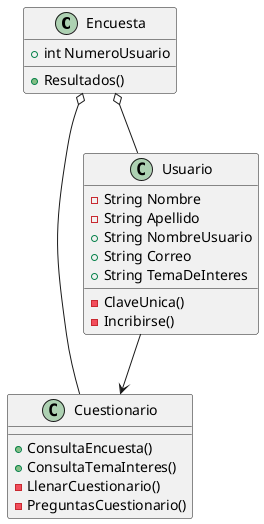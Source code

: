 @startuml 
class Encuesta
Encuesta : +int NumeroUsuario
Encuesta : +Resultados()
class Cuestionario{
    +ConsultaEncuesta()
    +ConsultaTemaInteres()
    -LlenarCuestionario()
    -PreguntasCuestionario()
}
class Usuario{
    -String Nombre
    -String Apellido
    +String NombreUsuario
    +String Correo 
    +String TemaDeInteres
    -ClaveUnica()
    -Incribirse()
}

Encuesta o-- Usuario
Encuesta o-- Cuestionario
Usuario --> Cuestionario
@enduml